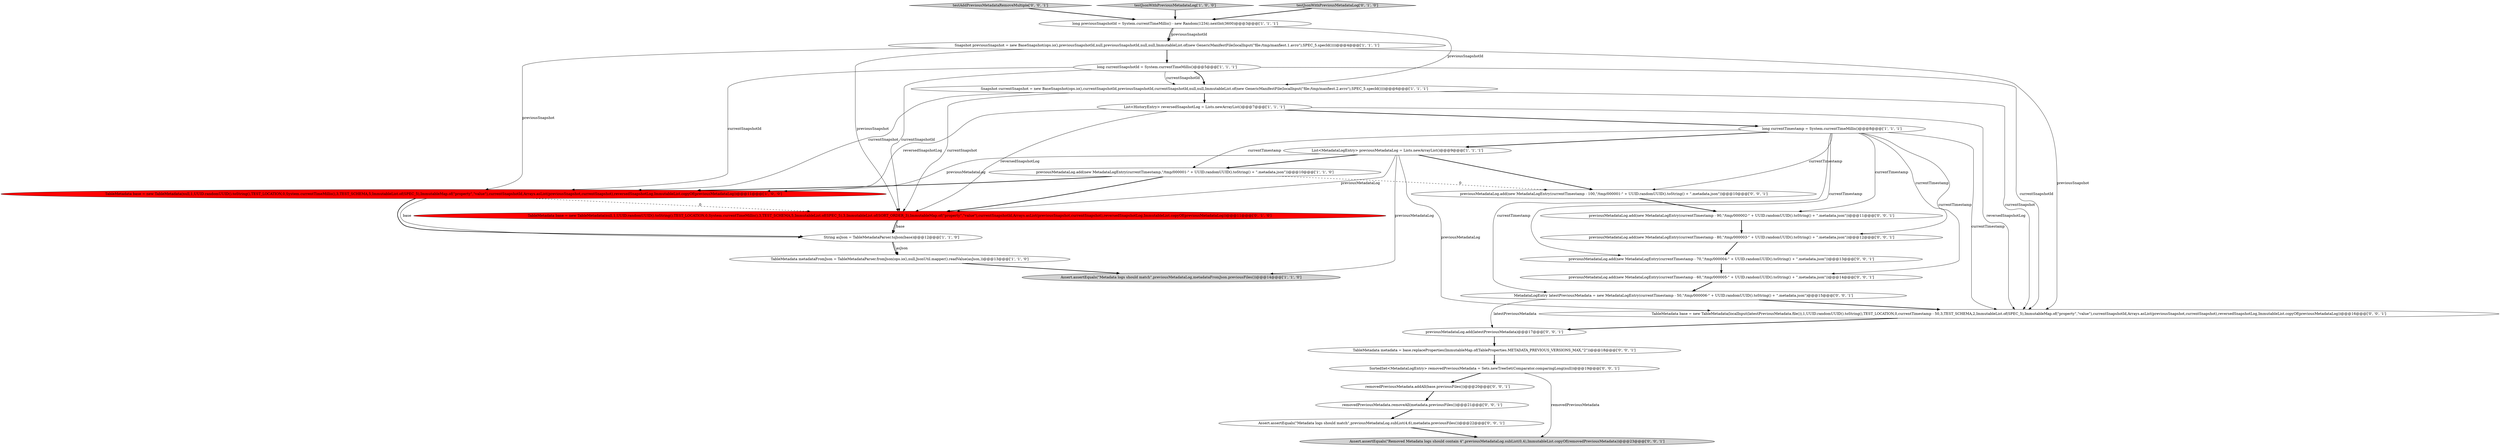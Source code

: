 digraph {
11 [style = filled, label = "TableMetadata base = new TableMetadata(null,1,UUID.randomUUID().toString(),TEST_LOCATION,0,System.currentTimeMillis(),3,TEST_SCHEMA,5,ImmutableList.of(SPEC_5),ImmutableMap.of(\"property\",\"value\"),currentSnapshotId,Arrays.asList(previousSnapshot,currentSnapshot),reversedSnapshotLog,ImmutableList.copyOf(previousMetadataLog))@@@11@@@['1', '0', '0']", fillcolor = red, shape = ellipse image = "AAA1AAABBB1BBB"];
17 [style = filled, label = "removedPreviousMetadata.addAll(base.previousFiles())@@@20@@@['0', '0', '1']", fillcolor = white, shape = ellipse image = "AAA0AAABBB3BBB"];
28 [style = filled, label = "removedPreviousMetadata.removeAll(metadata.previousFiles())@@@21@@@['0', '0', '1']", fillcolor = white, shape = ellipse image = "AAA0AAABBB3BBB"];
9 [style = filled, label = "Snapshot currentSnapshot = new BaseSnapshot(ops.io(),currentSnapshotId,previousSnapshotId,currentSnapshotId,null,null,ImmutableList.of(new GenericManifestFile(localInput(\"file:/tmp/manfiest.2.avro\"),SPEC_5.specId())))@@@6@@@['1', '1', '1']", fillcolor = white, shape = ellipse image = "AAA0AAABBB1BBB"];
14 [style = filled, label = "TableMetadata base = new TableMetadata(null,1,UUID.randomUUID().toString(),TEST_LOCATION,0,System.currentTimeMillis(),3,TEST_SCHEMA,5,ImmutableList.of(SPEC_5),3,ImmutableList.of(SORT_ORDER_3),ImmutableMap.of(\"property\",\"value\"),currentSnapshotId,Arrays.asList(previousSnapshot,currentSnapshot),reversedSnapshotLog,ImmutableList.copyOf(previousMetadataLog))@@@11@@@['0', '1', '0']", fillcolor = red, shape = ellipse image = "AAA1AAABBB2BBB"];
19 [style = filled, label = "previousMetadataLog.add(new MetadataLogEntry(currentTimestamp - 90,\"/tmp/000002-\" + UUID.randomUUID().toString() + \".metadata.json\"))@@@11@@@['0', '0', '1']", fillcolor = white, shape = ellipse image = "AAA0AAABBB3BBB"];
18 [style = filled, label = "MetadataLogEntry latestPreviousMetadata = new MetadataLogEntry(currentTimestamp - 50,\"/tmp/000006-\" + UUID.randomUUID().toString() + \".metadata.json\")@@@15@@@['0', '0', '1']", fillcolor = white, shape = ellipse image = "AAA0AAABBB3BBB"];
2 [style = filled, label = "List<HistoryEntry> reversedSnapshotLog = Lists.newArrayList()@@@7@@@['1', '1', '1']", fillcolor = white, shape = ellipse image = "AAA0AAABBB1BBB"];
24 [style = filled, label = "previousMetadataLog.add(new MetadataLogEntry(currentTimestamp - 60,\"/tmp/000005-\" + UUID.randomUUID().toString() + \".metadata.json\"))@@@14@@@['0', '0', '1']", fillcolor = white, shape = ellipse image = "AAA0AAABBB3BBB"];
12 [style = filled, label = "Snapshot previousSnapshot = new BaseSnapshot(ops.io(),previousSnapshotId,null,previousSnapshotId,null,null,ImmutableList.of(new GenericManifestFile(localInput(\"file:/tmp/manfiest.1.avro\"),SPEC_5.specId())))@@@4@@@['1', '1', '1']", fillcolor = white, shape = ellipse image = "AAA0AAABBB1BBB"];
25 [style = filled, label = "TableMetadata base = new TableMetadata(localInput(latestPreviousMetadata.file()),1,UUID.randomUUID().toString(),TEST_LOCATION,0,currentTimestamp - 50,3,TEST_SCHEMA,2,ImmutableList.of(SPEC_5),ImmutableMap.of(\"property\",\"value\"),currentSnapshotId,Arrays.asList(previousSnapshot,currentSnapshot),reversedSnapshotLog,ImmutableList.copyOf(previousMetadataLog))@@@16@@@['0', '0', '1']", fillcolor = white, shape = ellipse image = "AAA0AAABBB3BBB"];
15 [style = filled, label = "TableMetadata metadata = base.replaceProperties(ImmutableMap.of(TableProperties.METADATA_PREVIOUS_VERSIONS_MAX,\"2\"))@@@18@@@['0', '0', '1']", fillcolor = white, shape = ellipse image = "AAA0AAABBB3BBB"];
20 [style = filled, label = "previousMetadataLog.add(new MetadataLogEntry(currentTimestamp - 70,\"/tmp/000004-\" + UUID.randomUUID().toString() + \".metadata.json\"))@@@13@@@['0', '0', '1']", fillcolor = white, shape = ellipse image = "AAA0AAABBB3BBB"];
10 [style = filled, label = "previousMetadataLog.add(new MetadataLogEntry(currentTimestamp,\"/tmp/000001-\" + UUID.randomUUID().toString() + \".metadata.json\"))@@@10@@@['1', '1', '0']", fillcolor = white, shape = ellipse image = "AAA0AAABBB1BBB"];
27 [style = filled, label = "previousMetadataLog.add(latestPreviousMetadata)@@@17@@@['0', '0', '1']", fillcolor = white, shape = ellipse image = "AAA0AAABBB3BBB"];
0 [style = filled, label = "String asJson = TableMetadataParser.toJson(base)@@@12@@@['1', '1', '0']", fillcolor = white, shape = ellipse image = "AAA0AAABBB1BBB"];
16 [style = filled, label = "testAddPreviousMetadataRemoveMultiple['0', '0', '1']", fillcolor = lightgray, shape = diamond image = "AAA0AAABBB3BBB"];
6 [style = filled, label = "TableMetadata metadataFromJson = TableMetadataParser.fromJson(ops.io(),null,JsonUtil.mapper().readValue(asJson,))@@@13@@@['1', '1', '0']", fillcolor = white, shape = ellipse image = "AAA0AAABBB1BBB"];
7 [style = filled, label = "Assert.assertEquals(\"Metadata logs should match\",previousMetadataLog,metadataFromJson.previousFiles())@@@14@@@['1', '1', '0']", fillcolor = lightgray, shape = ellipse image = "AAA0AAABBB1BBB"];
4 [style = filled, label = "List<MetadataLogEntry> previousMetadataLog = Lists.newArrayList()@@@9@@@['1', '1', '1']", fillcolor = white, shape = ellipse image = "AAA0AAABBB1BBB"];
29 [style = filled, label = "Assert.assertEquals(\"Removed Metadata logs should contain 4\",previousMetadataLog.subList(0,4),ImmutableList.copyOf(removedPreviousMetadata))@@@23@@@['0', '0', '1']", fillcolor = lightgray, shape = ellipse image = "AAA0AAABBB3BBB"];
8 [style = filled, label = "long currentTimestamp = System.currentTimeMillis()@@@8@@@['1', '1', '1']", fillcolor = white, shape = ellipse image = "AAA0AAABBB1BBB"];
1 [style = filled, label = "testJsonWithPreviousMetadataLog['1', '0', '0']", fillcolor = lightgray, shape = diamond image = "AAA0AAABBB1BBB"];
5 [style = filled, label = "long currentSnapshotId = System.currentTimeMillis()@@@5@@@['1', '1', '1']", fillcolor = white, shape = ellipse image = "AAA0AAABBB1BBB"];
22 [style = filled, label = "previousMetadataLog.add(new MetadataLogEntry(currentTimestamp - 100,\"/tmp/000001-\" + UUID.randomUUID().toString() + \".metadata.json\"))@@@10@@@['0', '0', '1']", fillcolor = white, shape = ellipse image = "AAA0AAABBB3BBB"];
23 [style = filled, label = "previousMetadataLog.add(new MetadataLogEntry(currentTimestamp - 80,\"/tmp/000003-\" + UUID.randomUUID().toString() + \".metadata.json\"))@@@12@@@['0', '0', '1']", fillcolor = white, shape = ellipse image = "AAA0AAABBB3BBB"];
26 [style = filled, label = "Assert.assertEquals(\"Metadata logs should match\",previousMetadataLog.subList(4,6),metadata.previousFiles())@@@22@@@['0', '0', '1']", fillcolor = white, shape = ellipse image = "AAA0AAABBB3BBB"];
3 [style = filled, label = "long previousSnapshotId = System.currentTimeMillis() - new Random(1234).nextInt(3600)@@@3@@@['1', '1', '1']", fillcolor = white, shape = ellipse image = "AAA0AAABBB1BBB"];
13 [style = filled, label = "testJsonWithPreviousMetadataLog['0', '1', '0']", fillcolor = lightgray, shape = diamond image = "AAA0AAABBB2BBB"];
21 [style = filled, label = "SortedSet<MetadataLogEntry> removedPreviousMetadata = Sets.newTreeSet(Comparator.comparingLong(null))@@@19@@@['0', '0', '1']", fillcolor = white, shape = ellipse image = "AAA0AAABBB3BBB"];
8->19 [style = solid, label="currentTimestamp"];
4->10 [style = bold, label=""];
16->3 [style = bold, label=""];
23->20 [style = bold, label=""];
8->22 [style = solid, label="currentTimestamp"];
8->10 [style = solid, label="currentTimestamp"];
12->5 [style = bold, label=""];
5->9 [style = bold, label=""];
5->14 [style = solid, label="currentSnapshotId"];
21->29 [style = solid, label="removedPreviousMetadata"];
10->14 [style = bold, label=""];
9->2 [style = bold, label=""];
0->6 [style = bold, label=""];
8->20 [style = solid, label="currentTimestamp"];
22->19 [style = bold, label=""];
4->25 [style = solid, label="previousMetadataLog"];
15->21 [style = bold, label=""];
26->29 [style = bold, label=""];
3->12 [style = solid, label="previousSnapshotId"];
1->3 [style = bold, label=""];
8->24 [style = solid, label="currentTimestamp"];
11->0 [style = solid, label="base"];
4->7 [style = solid, label="previousMetadataLog"];
8->23 [style = solid, label="currentTimestamp"];
28->26 [style = bold, label=""];
3->12 [style = bold, label=""];
10->22 [style = dashed, label="0"];
12->25 [style = solid, label="previousSnapshot"];
24->18 [style = bold, label=""];
27->15 [style = bold, label=""];
2->11 [style = solid, label="reversedSnapshotLog"];
2->14 [style = solid, label="reversedSnapshotLog"];
12->11 [style = solid, label="previousSnapshot"];
18->27 [style = solid, label="latestPreviousMetadata"];
25->27 [style = bold, label=""];
17->28 [style = bold, label=""];
5->9 [style = solid, label="currentSnapshotId"];
0->6 [style = solid, label="asJson"];
9->14 [style = solid, label="currentSnapshot"];
11->0 [style = bold, label=""];
14->0 [style = bold, label=""];
4->11 [style = solid, label="previousMetadataLog"];
13->3 [style = bold, label=""];
5->11 [style = solid, label="currentSnapshotId"];
19->23 [style = bold, label=""];
11->14 [style = dashed, label="0"];
18->25 [style = bold, label=""];
2->25 [style = solid, label="reversedSnapshotLog"];
8->25 [style = solid, label="currentTimestamp"];
9->11 [style = solid, label="currentSnapshot"];
12->14 [style = solid, label="previousSnapshot"];
3->9 [style = solid, label="previousSnapshotId"];
9->25 [style = solid, label="currentSnapshot"];
8->4 [style = bold, label=""];
8->18 [style = solid, label="currentTimestamp"];
5->25 [style = solid, label="currentSnapshotId"];
6->7 [style = bold, label=""];
20->24 [style = bold, label=""];
14->0 [style = solid, label="base"];
4->22 [style = bold, label=""];
21->17 [style = bold, label=""];
2->8 [style = bold, label=""];
4->14 [style = solid, label="previousMetadataLog"];
10->11 [style = bold, label=""];
}
